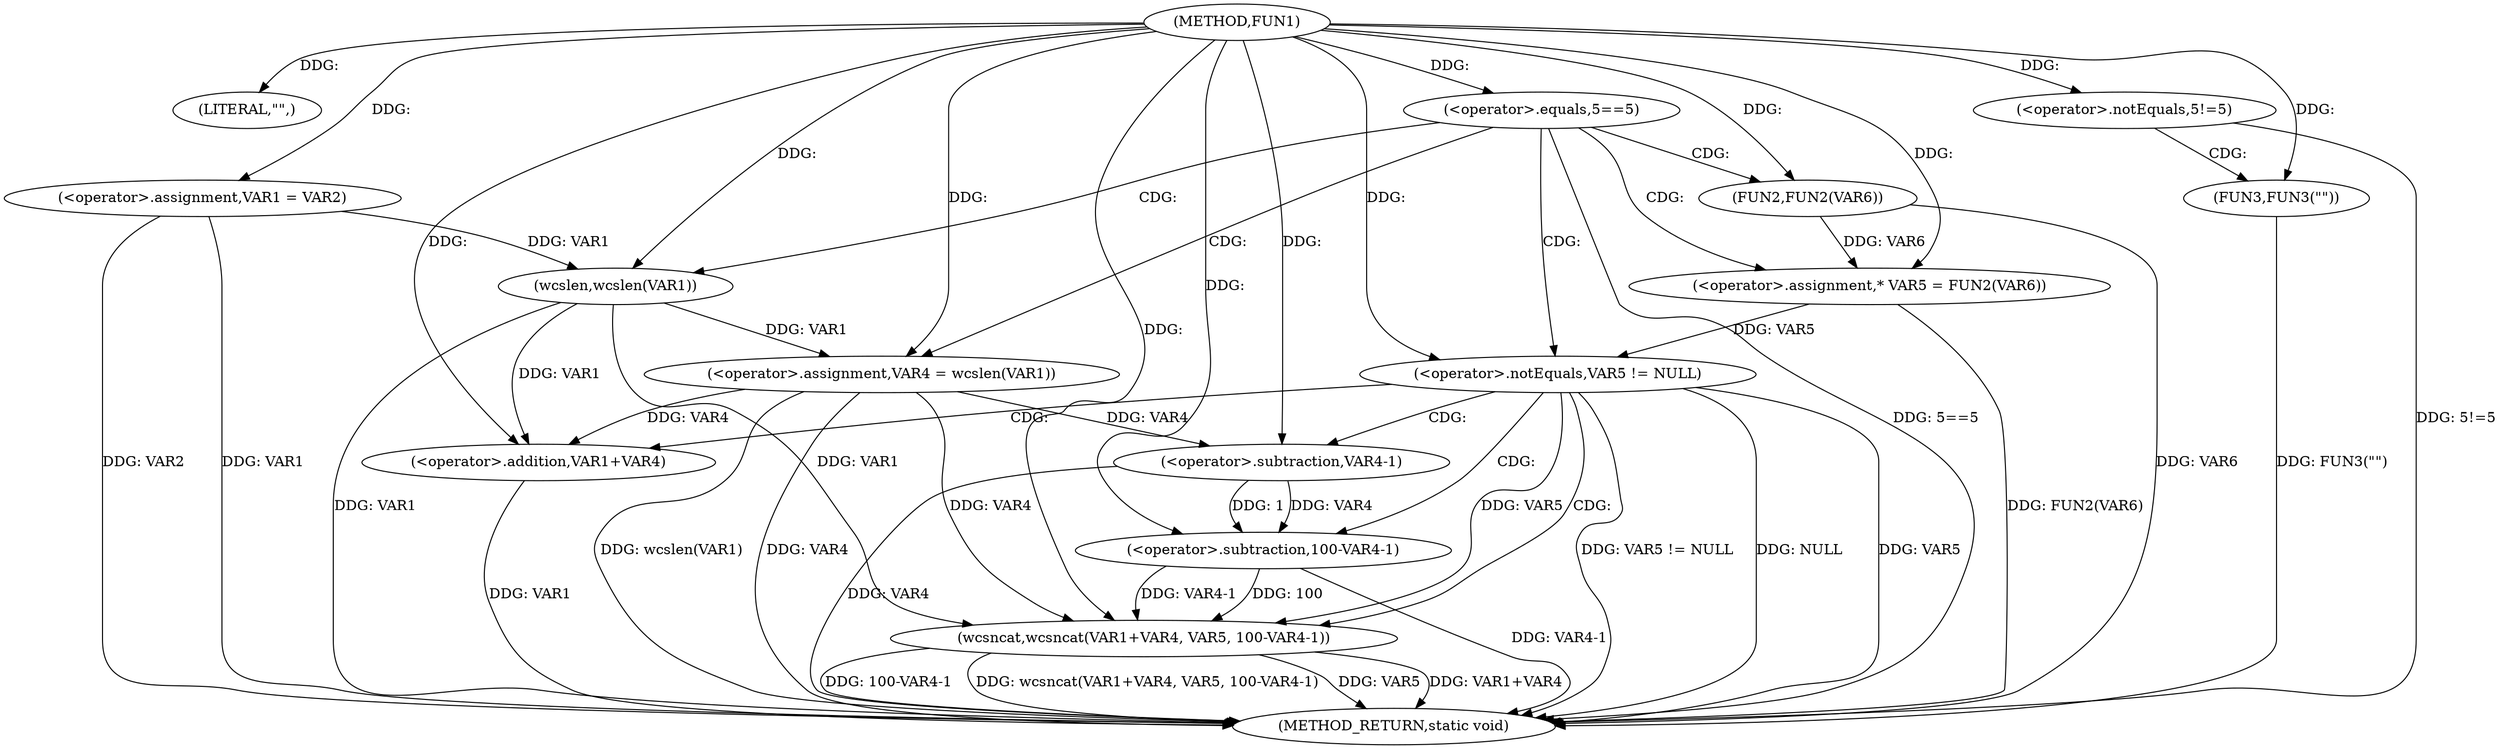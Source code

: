 digraph FUN1 {  
"1000100" [label = "(METHOD,FUN1)" ]
"1000147" [label = "(METHOD_RETURN,static void)" ]
"1000103" [label = "(LITERAL,\"\",)" ]
"1000104" [label = "(<operator>.assignment,VAR1 = VAR2)" ]
"1000108" [label = "(<operator>.equals,5==5)" ]
"1000114" [label = "(<operator>.assignment,VAR4 = wcslen(VAR1))" ]
"1000116" [label = "(wcslen,wcslen(VAR1))" ]
"1000119" [label = "(<operator>.assignment,* VAR5 = FUN2(VAR6))" ]
"1000121" [label = "(FUN2,FUN2(VAR6))" ]
"1000124" [label = "(<operator>.notEquals,VAR5 != NULL)" ]
"1000128" [label = "(wcsncat,wcsncat(VAR1+VAR4, VAR5, 100-VAR4-1))" ]
"1000129" [label = "(<operator>.addition,VAR1+VAR4)" ]
"1000133" [label = "(<operator>.subtraction,100-VAR4-1)" ]
"1000135" [label = "(<operator>.subtraction,VAR4-1)" ]
"1000139" [label = "(<operator>.notEquals,5!=5)" ]
"1000143" [label = "(FUN3,FUN3(\"\"))" ]
  "1000116" -> "1000147"  [ label = "DDG: VAR1"] 
  "1000124" -> "1000147"  [ label = "DDG: VAR5"] 
  "1000108" -> "1000147"  [ label = "DDG: 5==5"] 
  "1000104" -> "1000147"  [ label = "DDG: VAR1"] 
  "1000128" -> "1000147"  [ label = "DDG: VAR1+VAR4"] 
  "1000128" -> "1000147"  [ label = "DDG: 100-VAR4-1"] 
  "1000133" -> "1000147"  [ label = "DDG: VAR4-1"] 
  "1000128" -> "1000147"  [ label = "DDG: wcsncat(VAR1+VAR4, VAR5, 100-VAR4-1)"] 
  "1000114" -> "1000147"  [ label = "DDG: wcslen(VAR1)"] 
  "1000104" -> "1000147"  [ label = "DDG: VAR2"] 
  "1000124" -> "1000147"  [ label = "DDG: VAR5 != NULL"] 
  "1000129" -> "1000147"  [ label = "DDG: VAR1"] 
  "1000124" -> "1000147"  [ label = "DDG: NULL"] 
  "1000128" -> "1000147"  [ label = "DDG: VAR5"] 
  "1000139" -> "1000147"  [ label = "DDG: 5!=5"] 
  "1000114" -> "1000147"  [ label = "DDG: VAR4"] 
  "1000119" -> "1000147"  [ label = "DDG: FUN2(VAR6)"] 
  "1000143" -> "1000147"  [ label = "DDG: FUN3(\"\")"] 
  "1000135" -> "1000147"  [ label = "DDG: VAR4"] 
  "1000121" -> "1000147"  [ label = "DDG: VAR6"] 
  "1000100" -> "1000103"  [ label = "DDG: "] 
  "1000100" -> "1000104"  [ label = "DDG: "] 
  "1000100" -> "1000108"  [ label = "DDG: "] 
  "1000116" -> "1000114"  [ label = "DDG: VAR1"] 
  "1000100" -> "1000114"  [ label = "DDG: "] 
  "1000104" -> "1000116"  [ label = "DDG: VAR1"] 
  "1000100" -> "1000116"  [ label = "DDG: "] 
  "1000121" -> "1000119"  [ label = "DDG: VAR6"] 
  "1000100" -> "1000119"  [ label = "DDG: "] 
  "1000100" -> "1000121"  [ label = "DDG: "] 
  "1000119" -> "1000124"  [ label = "DDG: VAR5"] 
  "1000100" -> "1000124"  [ label = "DDG: "] 
  "1000116" -> "1000128"  [ label = "DDG: VAR1"] 
  "1000100" -> "1000128"  [ label = "DDG: "] 
  "1000114" -> "1000128"  [ label = "DDG: VAR4"] 
  "1000116" -> "1000129"  [ label = "DDG: VAR1"] 
  "1000100" -> "1000129"  [ label = "DDG: "] 
  "1000114" -> "1000129"  [ label = "DDG: VAR4"] 
  "1000124" -> "1000128"  [ label = "DDG: VAR5"] 
  "1000133" -> "1000128"  [ label = "DDG: 100"] 
  "1000133" -> "1000128"  [ label = "DDG: VAR4-1"] 
  "1000100" -> "1000133"  [ label = "DDG: "] 
  "1000135" -> "1000133"  [ label = "DDG: VAR4"] 
  "1000135" -> "1000133"  [ label = "DDG: 1"] 
  "1000100" -> "1000135"  [ label = "DDG: "] 
  "1000114" -> "1000135"  [ label = "DDG: VAR4"] 
  "1000100" -> "1000139"  [ label = "DDG: "] 
  "1000100" -> "1000143"  [ label = "DDG: "] 
  "1000108" -> "1000121"  [ label = "CDG: "] 
  "1000108" -> "1000124"  [ label = "CDG: "] 
  "1000108" -> "1000116"  [ label = "CDG: "] 
  "1000108" -> "1000119"  [ label = "CDG: "] 
  "1000108" -> "1000114"  [ label = "CDG: "] 
  "1000124" -> "1000128"  [ label = "CDG: "] 
  "1000124" -> "1000129"  [ label = "CDG: "] 
  "1000124" -> "1000135"  [ label = "CDG: "] 
  "1000124" -> "1000133"  [ label = "CDG: "] 
  "1000139" -> "1000143"  [ label = "CDG: "] 
}
